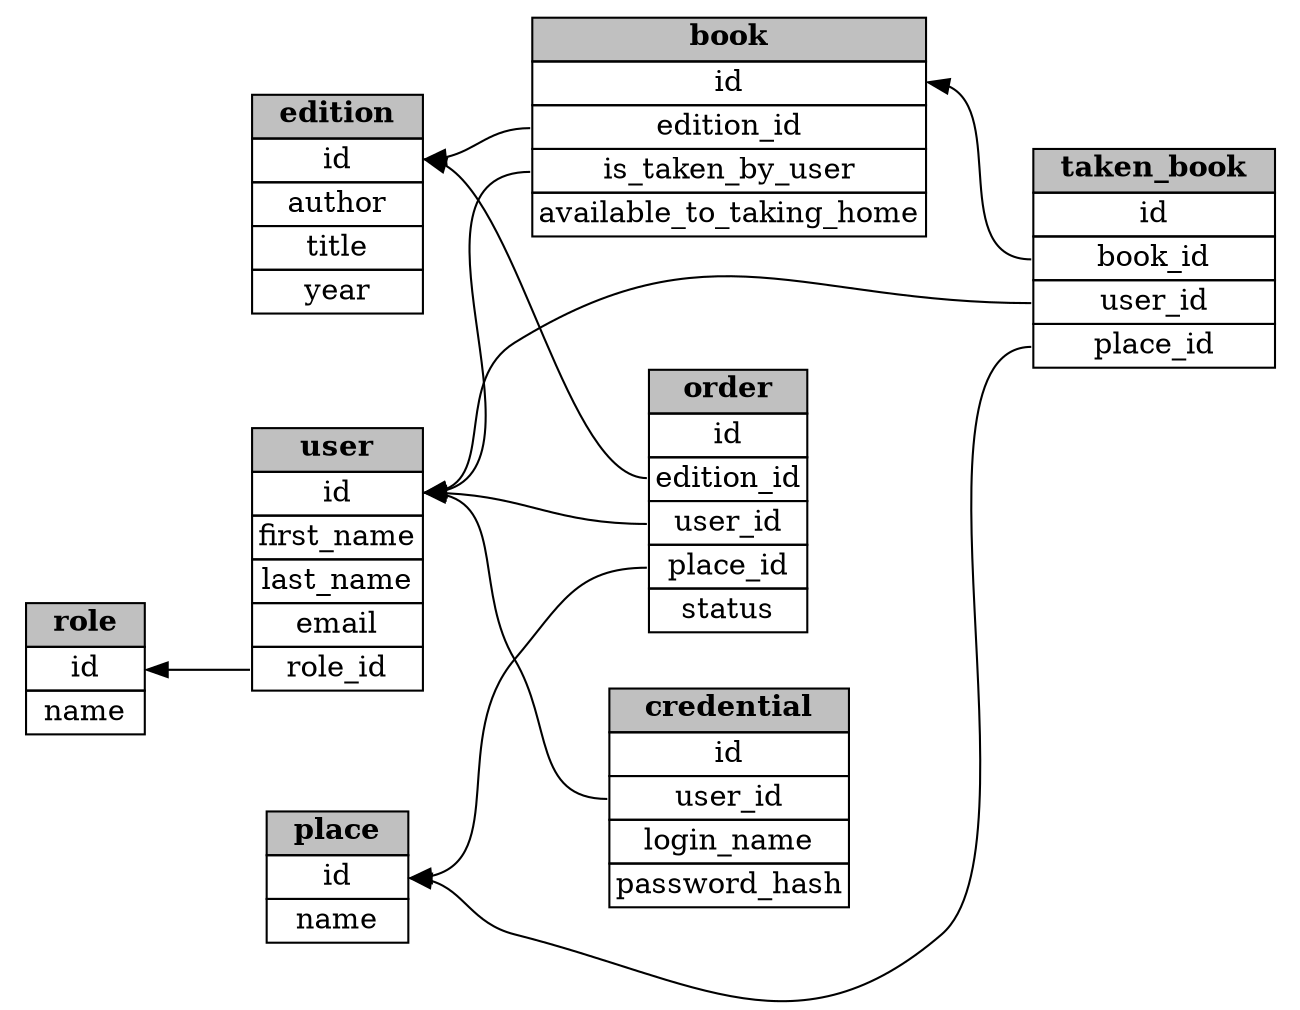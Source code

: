 digraph wl_db {
  node [shape=rectangle]

  rankdir=RL

  user
  [
    shape = none
    label = <<table border="0" cellspacing="0">
                <tr><td border="1" bgcolor="grey"><b>user</b></td></tr>
                <tr><td port="id" border="1">id</td></tr>
                <tr><td border="1">first_name</td></tr>
                <tr><td border="1">last_name</td></tr>
                <tr><td border="1">email</td></tr>
                <tr><td port="r_id" border="1">role_id</td></tr>
            </table>>
  ]

  credential
  [
    shape = none
    label = <<table border="0" cellspacing="0">
                <tr><td border="1" bgcolor="grey">  <b>credential</b>  </td></tr>
                <tr><td border="1">id</td></tr>
                <tr><td port="u_id" border="1">user_id</td></tr>
                <tr><td border="1">login_name</td></tr>
                <tr><td border="1">password_hash</td></tr>
            </table>>
  ]

  credential:u_id -> user:id [weight=1]

  role
  [
    shape = none
    label = <<table border="0" cellspacing="0">
                <tr><td border="1" bgcolor="grey">  <b>role</b>  </td></tr>
                <tr><td port="id" border="1">id</td></tr>
                <tr><td border="1">name</td></tr>
            </table>>
  ]

  user:r_id -> role:id[weight=1]

  book
  [
    shape = none
    label = <<table border="0" cellspacing="0">
                <tr><td border="1" bgcolor="grey">  <b>book</b>  </td></tr>
                <tr><td port="id" border="1">id</td></tr>
                <tr><td port="e_id" border="1">edition_id</td></tr>
                <tr><td port="u_id" border="1">is_taken_by_user</td></tr>
                <tr><td border="1">available_to_taking_home</td></tr>
            </table>>
  ]

  book:u_id -> user:id [weight=1]

  edition
  [
    shape = none
    label = <<table border="0" cellspacing="0">
                <tr><td border="1" bgcolor="grey">  <b>edition</b>  </td></tr>
                <tr><td port="id" border="1">id</td></tr>
                <tr><td border="1">author</td></tr>
                <tr><td border="1">title</td></tr>
                <tr><td border="1">year</td></tr>
            </table>>
  ]

  book:e_id -> edition:id [weight=1]

  order
  [
    shape = none
    label = <<table border="0" cellspacing="0">
                <tr><td border="1" bgcolor="grey">  <b>order</b>  </td></tr>
                <tr><td port="id" border="1">id</td></tr>
                <tr><td port="e_id" border="1">edition_id</td></tr>
                <tr><td port="u_id" border="1">user_id</td></tr>
                <tr><td port="p_id" border="1">place_id</td></tr>
                <tr><td border="1">status</td></tr>
            </table>>
  ]

  order:e_id -> edition:id [weight=1]
  order:u_id -> user:id [weight=1]

  place
  [
    shape = none
    label = <<table border="0" cellspacing="0">
                <tr><td border="1" bgcolor="grey">  <b>place</b>  </td></tr>
                <tr><td port="id" border="1">id</td></tr>
                <tr><td border="1">name</td></tr>
            </table>>
  ]

  order:p_id -> place:id [weight=1]

  taken_book
  [
    shape = none
    label = <<table border="0" cellspacing="0">
                <tr><td border="1" bgcolor="grey">  <b>taken_book</b>  </td></tr>
                <tr><td port="id" border="1">id</td></tr>
                <tr><td port="b_id"  border="1">book_id</td></tr>
                <tr><td port="u_id"  border="1">user_id</td></tr>
                <tr><td port="p_id"  border="1">place_id</td></tr>
            </table>>
  ]

  taken_book:b_id -> book:id [weight=1]
  taken_book:u_id -> user:id [weight=1]
  taken_book:p_id -> place:id [weight=1]

}